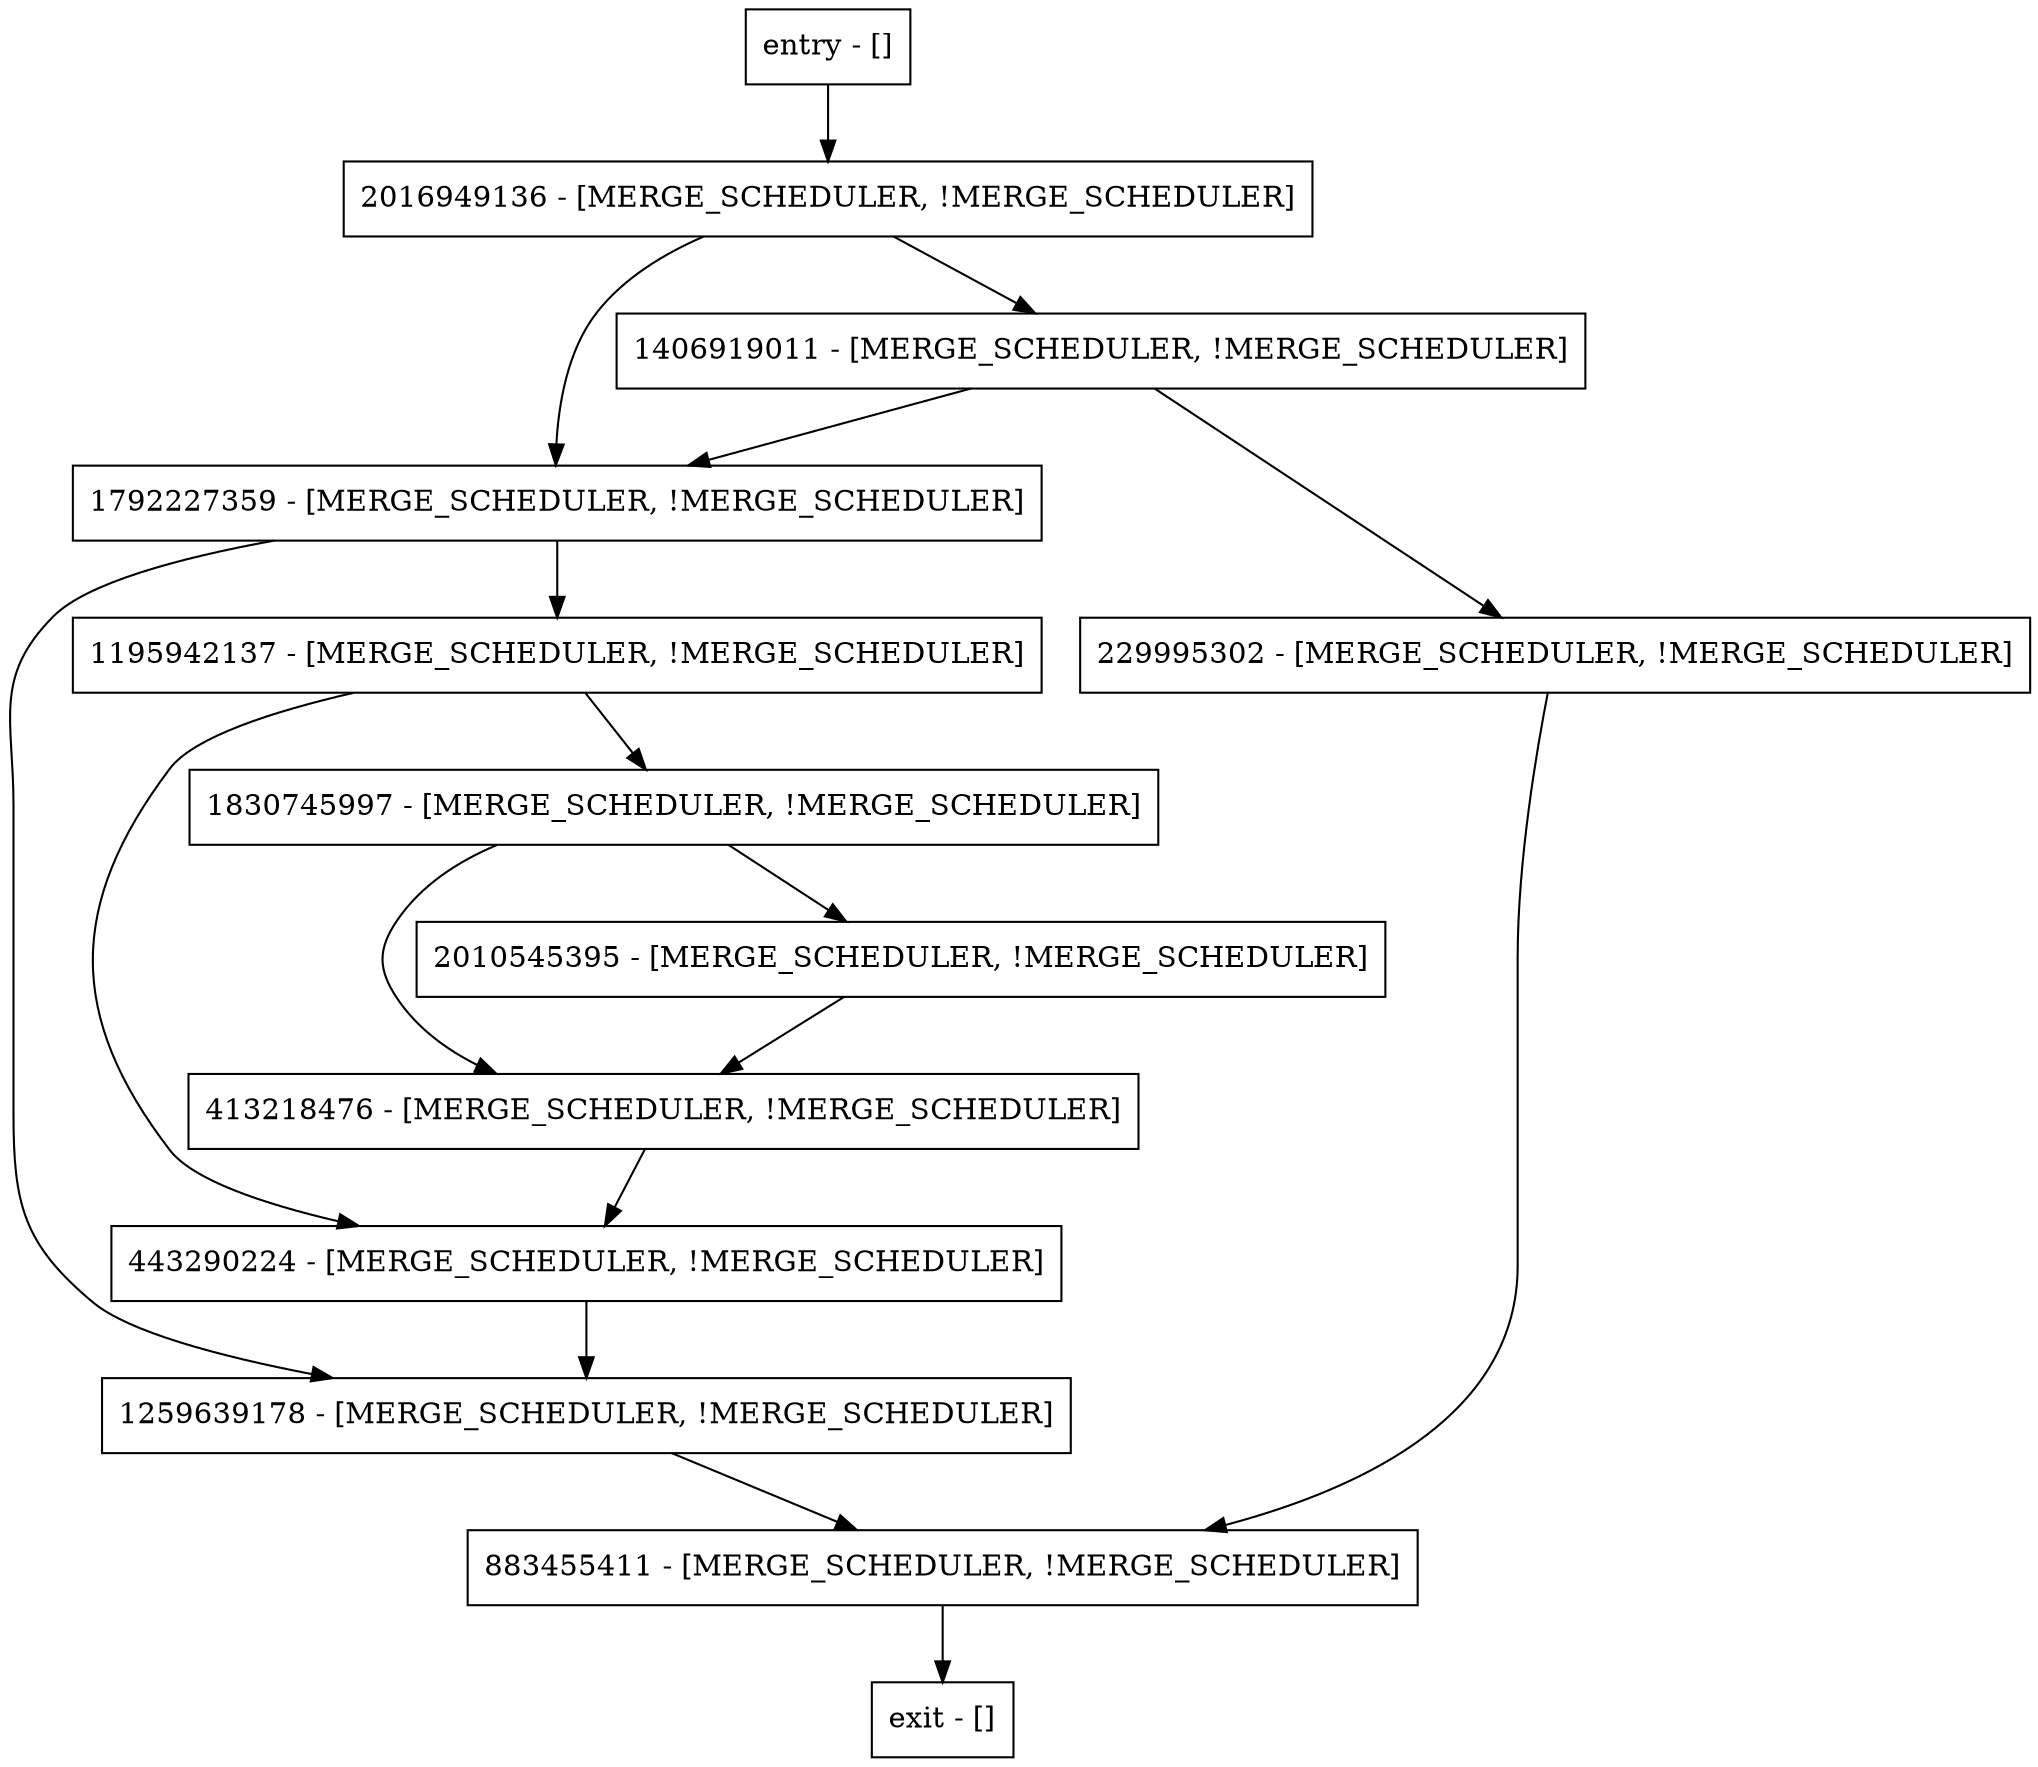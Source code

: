 digraph onInsert {
node [shape=record];
229995302 [label="229995302 - [MERGE_SCHEDULER, !MERGE_SCHEDULER]"];
883455411 [label="883455411 - [MERGE_SCHEDULER, !MERGE_SCHEDULER]"];
1259639178 [label="1259639178 - [MERGE_SCHEDULER, !MERGE_SCHEDULER]"];
2016949136 [label="2016949136 - [MERGE_SCHEDULER, !MERGE_SCHEDULER]"];
413218476 [label="413218476 - [MERGE_SCHEDULER, !MERGE_SCHEDULER]"];
2010545395 [label="2010545395 - [MERGE_SCHEDULER, !MERGE_SCHEDULER]"];
entry [label="entry - []"];
exit [label="exit - []"];
443290224 [label="443290224 - [MERGE_SCHEDULER, !MERGE_SCHEDULER]"];
1792227359 [label="1792227359 - [MERGE_SCHEDULER, !MERGE_SCHEDULER]"];
1406919011 [label="1406919011 - [MERGE_SCHEDULER, !MERGE_SCHEDULER]"];
1195942137 [label="1195942137 - [MERGE_SCHEDULER, !MERGE_SCHEDULER]"];
1830745997 [label="1830745997 - [MERGE_SCHEDULER, !MERGE_SCHEDULER]"];
entry;
exit;
229995302 -> 883455411;
883455411 -> exit;
1259639178 -> 883455411;
2016949136 -> 1792227359;
2016949136 -> 1406919011;
413218476 -> 443290224;
2010545395 -> 413218476;
entry -> 2016949136;
443290224 -> 1259639178;
1792227359 -> 1195942137;
1792227359 -> 1259639178;
1406919011 -> 229995302;
1406919011 -> 1792227359;
1195942137 -> 443290224;
1195942137 -> 1830745997;
1830745997 -> 413218476;
1830745997 -> 2010545395;
}
